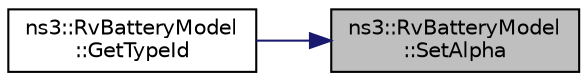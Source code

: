 digraph "ns3::RvBatteryModel::SetAlpha"
{
 // LATEX_PDF_SIZE
  edge [fontname="Helvetica",fontsize="10",labelfontname="Helvetica",labelfontsize="10"];
  node [fontname="Helvetica",fontsize="10",shape=record];
  rankdir="RL";
  Node1 [label="ns3::RvBatteryModel\l::SetAlpha",height=0.2,width=0.4,color="black", fillcolor="grey75", style="filled", fontcolor="black",tooltip="Sets the alpha value for the battery model."];
  Node1 -> Node2 [dir="back",color="midnightblue",fontsize="10",style="solid",fontname="Helvetica"];
  Node2 [label="ns3::RvBatteryModel\l::GetTypeId",height=0.2,width=0.4,color="black", fillcolor="white", style="filled",URL="$classns3_1_1_rv_battery_model.html#a427636046ac8a08ffe769cfe27239da2",tooltip=" "];
}

